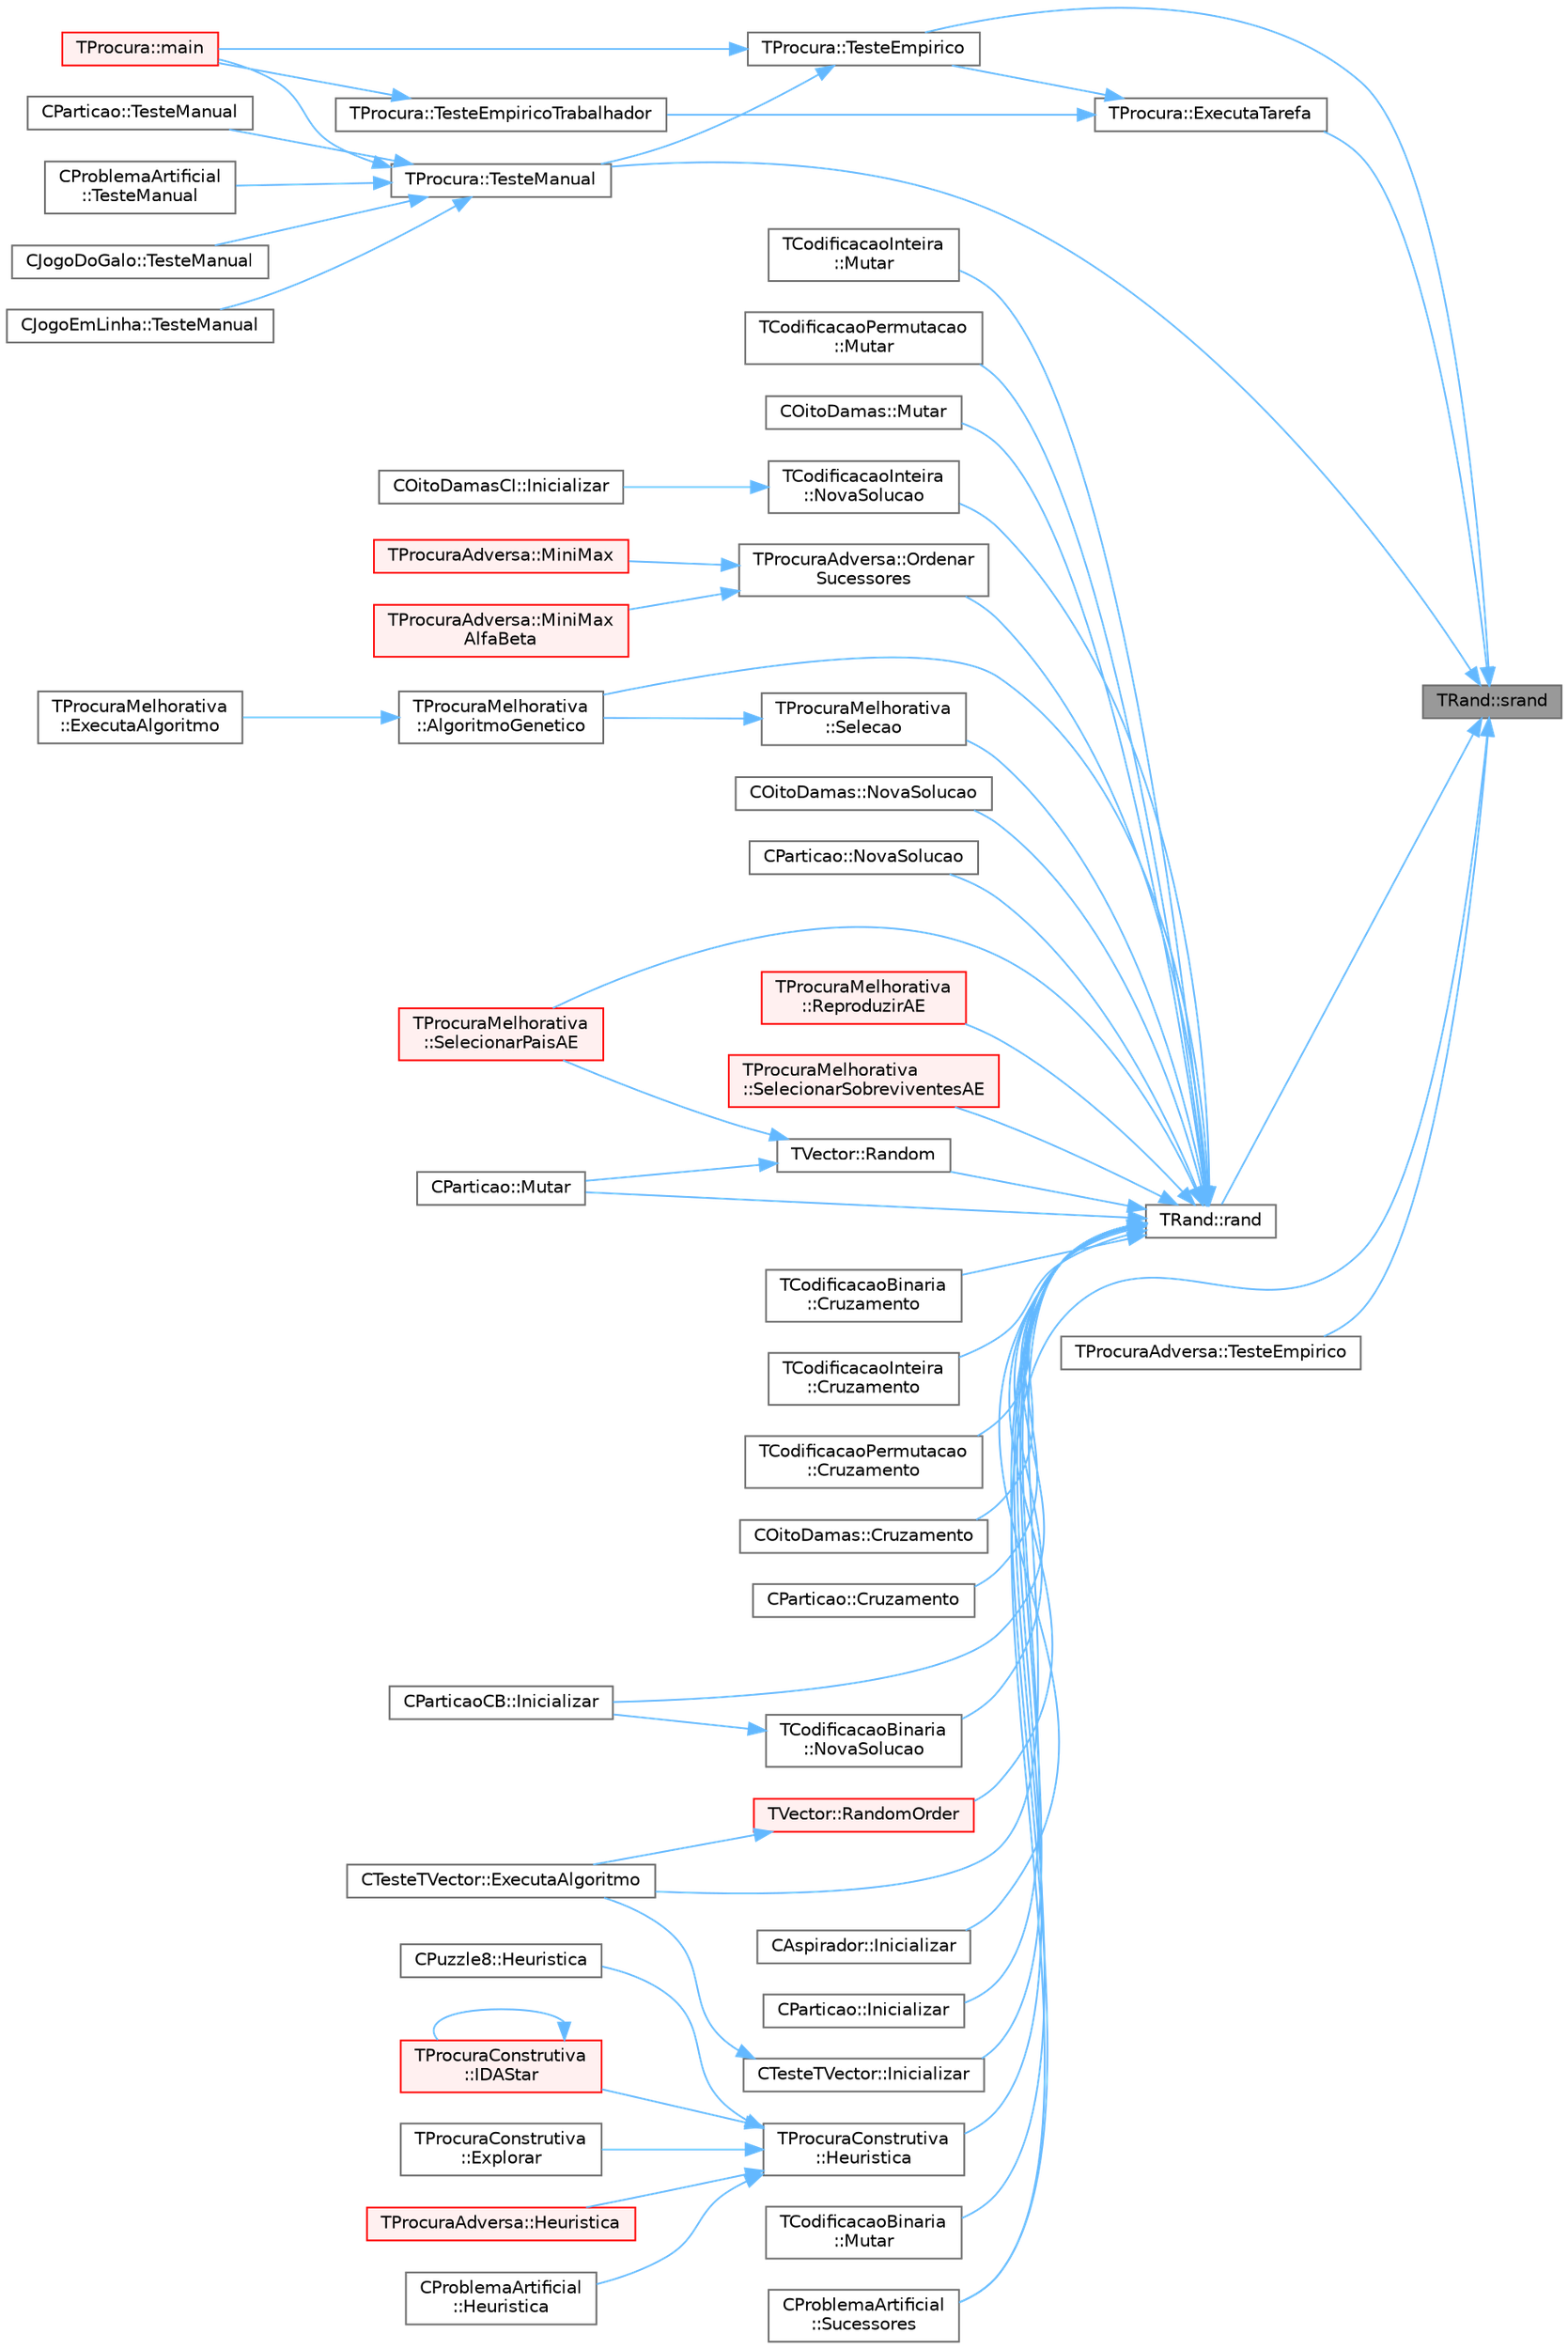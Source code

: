 digraph "TRand::srand"
{
 // LATEX_PDF_SIZE
  bgcolor="transparent";
  edge [fontname=Helvetica,fontsize=10,labelfontname=Helvetica,labelfontsize=10];
  node [fontname=Helvetica,fontsize=10,shape=box,height=0.2,width=0.4];
  rankdir="RL";
  Node1 [id="Node000001",label="TRand::srand",height=0.2,width=0.4,color="gray40", fillcolor="grey60", style="filled", fontcolor="black",tooltip="Inicializa a semente da geração pseudo-aleatória."];
  Node1 -> Node2 [id="edge1_Node000001_Node000002",dir="back",color="steelblue1",style="solid",tooltip=" "];
  Node2 [id="Node000002",label="TProcura::ExecutaTarefa",height=0.2,width=0.4,color="grey40", fillcolor="white", style="filled",URL="$classTProcura.html#a2c3c5fdff8277b04a219156dec0f068b",tooltip="Executa uma tarefa num teste empírico."];
  Node2 -> Node3 [id="edge2_Node000002_Node000003",dir="back",color="steelblue1",style="solid",tooltip=" "];
  Node3 [id="Node000003",label="TProcura::TesteEmpirico",height=0.2,width=0.4,color="grey40", fillcolor="white", style="filled",URL="$classTProcura.html#ae98922e2f7f8bb6e487af0a1e4f84336",tooltip="Executa testes empíricos, em todas as configurações guardadas, nas instâncias selecionadas."];
  Node3 -> Node4 [id="edge3_Node000003_Node000004",dir="back",color="steelblue1",style="solid",tooltip=" "];
  Node4 [id="Node000004",label="TProcura::main",height=0.2,width=0.4,color="red", fillcolor="#FFF0F0", style="filled",URL="$classTProcura.html#aad1499e49cf6757569aeabd9c3fb2a8c",tooltip="Inicializa a interação com o utilizador."];
  Node3 -> Node6 [id="edge4_Node000003_Node000006",dir="back",color="steelblue1",style="solid",tooltip=" "];
  Node6 [id="Node000006",label="TProcura::TesteManual",height=0.2,width=0.4,color="grey40", fillcolor="white", style="filled",URL="$classTProcura.html#a5fdf4e8f76e59eb83fbc274fa61e34af",tooltip="Inicializa a interação com o utilizador."];
  Node6 -> Node4 [id="edge5_Node000006_Node000004",dir="back",color="steelblue1",style="solid",tooltip=" "];
  Node6 -> Node7 [id="edge6_Node000006_Node000007",dir="back",color="steelblue1",style="solid",tooltip=" "];
  Node7 [id="Node000007",label="CJogoDoGalo::TesteManual",height=0.2,width=0.4,color="grey40", fillcolor="white", style="filled",URL="$classCJogoDoGalo.html#a113984a3801a93ebce61e0a700a413ab",tooltip="Inicializa a interação com o utilizador."];
  Node6 -> Node8 [id="edge7_Node000006_Node000008",dir="back",color="steelblue1",style="solid",tooltip=" "];
  Node8 [id="Node000008",label="CJogoEmLinha::TesteManual",height=0.2,width=0.4,color="grey40", fillcolor="white", style="filled",URL="$classCJogoEmLinha.html#ad289e94136b44c9e3e942acf64ff0449",tooltip="Inicializa a interação com o utilizador."];
  Node6 -> Node9 [id="edge8_Node000006_Node000009",dir="back",color="steelblue1",style="solid",tooltip=" "];
  Node9 [id="Node000009",label="CParticao::TesteManual",height=0.2,width=0.4,color="grey40", fillcolor="white", style="filled",URL="$classCParticao.html#aa4d328b9944991f3fc52ce0726111865",tooltip="Inicializa a interação com o utilizador."];
  Node6 -> Node10 [id="edge9_Node000006_Node000010",dir="back",color="steelblue1",style="solid",tooltip=" "];
  Node10 [id="Node000010",label="CProblemaArtificial\l::TesteManual",height=0.2,width=0.4,color="grey40", fillcolor="white", style="filled",URL="$classCProblemaArtificial.html#abaad629eb538177261df40e1e27e92ed",tooltip="Inicializa a interação com o utilizador."];
  Node2 -> Node11 [id="edge10_Node000002_Node000011",dir="back",color="steelblue1",style="solid",tooltip=" "];
  Node11 [id="Node000011",label="TProcura::TesteEmpiricoTrabalhador",height=0.2,width=0.4,color="grey40", fillcolor="white", style="filled",URL="$classTProcura.html#a1b444fbb9aa1d6bf3df277df3f289587",tooltip="Teste empírico com modo mestre-escravo (este é o escravo)"];
  Node11 -> Node4 [id="edge11_Node000011_Node000004",dir="back",color="steelblue1",style="solid",tooltip=" "];
  Node1 -> Node12 [id="edge12_Node000001_Node000012",dir="back",color="steelblue1",style="solid",tooltip=" "];
  Node12 [id="Node000012",label="TRand::rand",height=0.2,width=0.4,color="grey40", fillcolor="white", style="filled",URL="$namespaceTRand.html#a8f8ec155d796c5586198ac75eb966d4f",tooltip="Retorna o próximo valor pseudo-aleatório."];
  Node12 -> Node13 [id="edge13_Node000012_Node000013",dir="back",color="steelblue1",style="solid",tooltip=" "];
  Node13 [id="Node000013",label="TProcuraMelhorativa\l::AlgoritmoGenetico",height=0.2,width=0.4,color="grey40", fillcolor="white", style="filled",URL="$classTProcuraMelhorativa.html#a574d0ec15c8c1d3ded8db605def50616",tooltip=" "];
  Node13 -> Node14 [id="edge14_Node000013_Node000014",dir="back",color="steelblue1",style="solid",tooltip=" "];
  Node14 [id="Node000014",label="TProcuraMelhorativa\l::ExecutaAlgoritmo",height=0.2,width=0.4,color="grey40", fillcolor="white", style="filled",URL="$classTProcuraMelhorativa.html#af101526489df420431d22477e317fb33",tooltip="Executa o algoritmo com os parametros atuais."];
  Node12 -> Node15 [id="edge15_Node000012_Node000015",dir="back",color="steelblue1",style="solid",tooltip=" "];
  Node15 [id="Node000015",label="TCodificacaoBinaria\l::Cruzamento",height=0.2,width=0.4,color="grey40", fillcolor="white", style="filled",URL="$classTCodificacaoBinaria.html#ac8df002987d87aa7ecaa43e6d833bfdd",tooltip=" "];
  Node12 -> Node16 [id="edge16_Node000012_Node000016",dir="back",color="steelblue1",style="solid",tooltip=" "];
  Node16 [id="Node000016",label="TCodificacaoInteira\l::Cruzamento",height=0.2,width=0.4,color="grey40", fillcolor="white", style="filled",URL="$classTCodificacaoInteira.html#a2f8b171459b12aa418f6e4bed17af74e",tooltip=" "];
  Node12 -> Node17 [id="edge17_Node000012_Node000017",dir="back",color="steelblue1",style="solid",tooltip=" "];
  Node17 [id="Node000017",label="TCodificacaoPermutacao\l::Cruzamento",height=0.2,width=0.4,color="grey40", fillcolor="white", style="filled",URL="$classTCodificacaoPermutacao.html#a5d189994f033f59a881c985604b959dc",tooltip=" "];
  Node12 -> Node18 [id="edge18_Node000012_Node000018",dir="back",color="steelblue1",style="solid",tooltip=" "];
  Node18 [id="Node000018",label="COitoDamas::Cruzamento",height=0.2,width=0.4,color="grey40", fillcolor="white", style="filled",URL="$classCOitoDamas.html#a1d576da54373b82c1eb9c3a34c056079",tooltip=" "];
  Node12 -> Node19 [id="edge19_Node000012_Node000019",dir="back",color="steelblue1",style="solid",tooltip=" "];
  Node19 [id="Node000019",label="CParticao::Cruzamento",height=0.2,width=0.4,color="grey40", fillcolor="white", style="filled",URL="$classCParticao.html#a66758c2a7806b6c11135296959a31ad4",tooltip=" "];
  Node12 -> Node20 [id="edge20_Node000012_Node000020",dir="back",color="steelblue1",style="solid",tooltip=" "];
  Node20 [id="Node000020",label="CTesteTVector::ExecutaAlgoritmo",height=0.2,width=0.4,color="grey40", fillcolor="white", style="filled",URL="$classCTesteTVector.html#ad9d55d9cd9298196409a915b642f342c",tooltip="Executa o algoritmo de teste (a definir pelo utilizador)."];
  Node12 -> Node21 [id="edge21_Node000012_Node000021",dir="back",color="steelblue1",style="solid",tooltip=" "];
  Node21 [id="Node000021",label="TProcuraConstrutiva\l::Heuristica",height=0.2,width=0.4,color="grey40", fillcolor="white", style="filled",URL="$group__RedefinicaoSugerida.html#ga0e8bb1bd33683545dc4f8f6329548b40",tooltip="Função para calcular quanto falta para o final, o valor da heurística."];
  Node21 -> Node22 [id="edge22_Node000021_Node000022",dir="back",color="steelblue1",style="solid",tooltip=" "];
  Node22 [id="Node000022",label="TProcuraConstrutiva\l::Explorar",height=0.2,width=0.4,color="grey40", fillcolor="white", style="filled",URL="$classTProcuraConstrutiva.html#a9d8202d80510018d01a9807f3852b59f",tooltip="definir para explorar manualmente os dados (não definido em TProcura, apenas em TProcuraConstrutiva)"];
  Node21 -> Node23 [id="edge23_Node000021_Node000023",dir="back",color="steelblue1",style="solid",tooltip=" "];
  Node23 [id="Node000023",label="TProcuraAdversa::Heuristica",height=0.2,width=0.4,color="red", fillcolor="#FFF0F0", style="filled",URL="$classTProcuraAdversa.html#a75e148ba0a922339333940828366aed6",tooltip="chamar após calcular a heurística (grava o valor, dependendo da parametrização)"];
  Node21 -> Node32 [id="edge24_Node000021_Node000032",dir="back",color="steelblue1",style="solid",tooltip=" "];
  Node32 [id="Node000032",label="CProblemaArtificial\l::Heuristica",height=0.2,width=0.4,color="grey40", fillcolor="white", style="filled",URL="$classCProblemaArtificial.html#acefa1963a1703a5f092c391a13b37ff5",tooltip="Função para calcular quanto falta para o final, o valor da heurística."];
  Node21 -> Node33 [id="edge25_Node000021_Node000033",dir="back",color="steelblue1",style="solid",tooltip=" "];
  Node33 [id="Node000033",label="CPuzzle8::Heuristica",height=0.2,width=0.4,color="grey40", fillcolor="white", style="filled",URL="$classCPuzzle8.html#a273bc37daab41bce1aab45517e800d27",tooltip="Função para calcular quanto falta para o final, o valor da heurística."];
  Node21 -> Node34 [id="edge26_Node000021_Node000034",dir="back",color="steelblue1",style="solid",tooltip=" "];
  Node34 [id="Node000034",label="TProcuraConstrutiva\l::IDAStar",height=0.2,width=0.4,color="red", fillcolor="#FFF0F0", style="filled",URL="$group__ProcurasInformadas.html#gae77f9608e7988052377d7025bee7c4e8",tooltip="Executa a procura IDA*, algoritmo informado."];
  Node34 -> Node34 [id="edge27_Node000034_Node000034",dir="back",color="steelblue1",style="solid",tooltip=" "];
  Node12 -> Node36 [id="edge28_Node000012_Node000036",dir="back",color="steelblue1",style="solid",tooltip=" "];
  Node36 [id="Node000036",label="CAspirador::Inicializar",height=0.2,width=0.4,color="grey40", fillcolor="white", style="filled",URL="$classCAspirador.html#af6547f44fce58ab6cac2387ea6e5a7a4",tooltip="Coloca o objecto no estado inicial da procura."];
  Node12 -> Node37 [id="edge29_Node000012_Node000037",dir="back",color="steelblue1",style="solid",tooltip=" "];
  Node37 [id="Node000037",label="CParticao::Inicializar",height=0.2,width=0.4,color="grey40", fillcolor="white", style="filled",URL="$classCParticao.html#a9398d7eb5af933dd64c50bb09bba6400",tooltip="Coloca o objecto no estado inicial da procura."];
  Node12 -> Node38 [id="edge30_Node000012_Node000038",dir="back",color="steelblue1",style="solid",tooltip=" "];
  Node38 [id="Node000038",label="CParticaoCB::Inicializar",height=0.2,width=0.4,color="grey40", fillcolor="white", style="filled",URL="$classCParticaoCB.html#a9feb5f17582cdd0d70463072dc72d2ed",tooltip="Coloca o objecto no estado inicial da procura."];
  Node12 -> Node39 [id="edge31_Node000012_Node000039",dir="back",color="steelblue1",style="solid",tooltip=" "];
  Node39 [id="Node000039",label="CTesteTVector::Inicializar",height=0.2,width=0.4,color="grey40", fillcolor="white", style="filled",URL="$classCTesteTVector.html#ac0189d925fb44fbc3b2d0aad7660f528",tooltip="Inicializa dados e estado para teste."];
  Node39 -> Node20 [id="edge32_Node000039_Node000020",dir="back",color="steelblue1",style="solid",tooltip=" "];
  Node12 -> Node40 [id="edge33_Node000012_Node000040",dir="back",color="steelblue1",style="solid",tooltip=" "];
  Node40 [id="Node000040",label="TCodificacaoBinaria\l::Mutar",height=0.2,width=0.4,color="grey40", fillcolor="white", style="filled",URL="$classTCodificacaoBinaria.html#a6781e05ebdb49d7a5c176833eec896ce",tooltip=" "];
  Node12 -> Node41 [id="edge34_Node000012_Node000041",dir="back",color="steelblue1",style="solid",tooltip=" "];
  Node41 [id="Node000041",label="TCodificacaoInteira\l::Mutar",height=0.2,width=0.4,color="grey40", fillcolor="white", style="filled",URL="$classTCodificacaoInteira.html#a36022e923bc66ce21676872de7a850a2",tooltip=" "];
  Node12 -> Node42 [id="edge35_Node000012_Node000042",dir="back",color="steelblue1",style="solid",tooltip=" "];
  Node42 [id="Node000042",label="TCodificacaoPermutacao\l::Mutar",height=0.2,width=0.4,color="grey40", fillcolor="white", style="filled",URL="$classTCodificacaoPermutacao.html#ae5eb55f808526a48c0c8d3086d6809fd",tooltip=" "];
  Node12 -> Node43 [id="edge36_Node000012_Node000043",dir="back",color="steelblue1",style="solid",tooltip=" "];
  Node43 [id="Node000043",label="COitoDamas::Mutar",height=0.2,width=0.4,color="grey40", fillcolor="white", style="filled",URL="$classCOitoDamas.html#a6d9bf353a8467cc31d407685a06e32c9",tooltip=" "];
  Node12 -> Node44 [id="edge37_Node000012_Node000044",dir="back",color="steelblue1",style="solid",tooltip=" "];
  Node44 [id="Node000044",label="CParticao::Mutar",height=0.2,width=0.4,color="grey40", fillcolor="white", style="filled",URL="$classCParticao.html#a139752634bc38f68bd93a1adbc418977",tooltip=" "];
  Node12 -> Node45 [id="edge38_Node000012_Node000045",dir="back",color="steelblue1",style="solid",tooltip=" "];
  Node45 [id="Node000045",label="TCodificacaoBinaria\l::NovaSolucao",height=0.2,width=0.4,color="grey40", fillcolor="white", style="filled",URL="$classTCodificacaoBinaria.html#aa46563911320bf89456b47fb4767ded6",tooltip=" "];
  Node45 -> Node38 [id="edge39_Node000045_Node000038",dir="back",color="steelblue1",style="solid",tooltip=" "];
  Node12 -> Node46 [id="edge40_Node000012_Node000046",dir="back",color="steelblue1",style="solid",tooltip=" "];
  Node46 [id="Node000046",label="TCodificacaoInteira\l::NovaSolucao",height=0.2,width=0.4,color="grey40", fillcolor="white", style="filled",URL="$classTCodificacaoInteira.html#a7d2dc5819367ddacdbcf1b3e30a67d4c",tooltip=" "];
  Node46 -> Node47 [id="edge41_Node000046_Node000047",dir="back",color="steelblue1",style="solid",tooltip=" "];
  Node47 [id="Node000047",label="COitoDamasCI::Inicializar",height=0.2,width=0.4,color="grey40", fillcolor="white", style="filled",URL="$classCOitoDamasCI.html#a5c4340c008bd04f699951906166d19f2",tooltip="Coloca o objecto no estado inicial da procura."];
  Node12 -> Node48 [id="edge42_Node000012_Node000048",dir="back",color="steelblue1",style="solid",tooltip=" "];
  Node48 [id="Node000048",label="COitoDamas::NovaSolucao",height=0.2,width=0.4,color="grey40", fillcolor="white", style="filled",URL="$classCOitoDamas.html#a76a6cfab4d66232a84d6cb9dc73b7fcf",tooltip=" "];
  Node12 -> Node49 [id="edge43_Node000012_Node000049",dir="back",color="steelblue1",style="solid",tooltip=" "];
  Node49 [id="Node000049",label="CParticao::NovaSolucao",height=0.2,width=0.4,color="grey40", fillcolor="white", style="filled",URL="$classCParticao.html#a82ac73218fe065f106b5b1d3162637a1",tooltip=" "];
  Node12 -> Node50 [id="edge44_Node000012_Node000050",dir="back",color="steelblue1",style="solid",tooltip=" "];
  Node50 [id="Node000050",label="TProcuraAdversa::Ordenar\lSucessores",height=0.2,width=0.4,color="grey40", fillcolor="white", style="filled",URL="$classTProcuraAdversa.html#a369a3b5182150b22fd6deb0d46916d49",tooltip=" "];
  Node50 -> Node27 [id="edge45_Node000050_Node000027",dir="back",color="steelblue1",style="solid",tooltip=" "];
  Node27 [id="Node000027",label="TProcuraAdversa::MiniMax",height=0.2,width=0.4,color="red", fillcolor="#FFF0F0", style="filled",URL="$classTProcuraAdversa.html#a4d8542bcb03f17da8aa3038384104f24",tooltip="retorna o valor do estado actual, apos procura de profundidade nivel"];
  Node50 -> Node31 [id="edge46_Node000050_Node000031",dir="back",color="steelblue1",style="solid",tooltip=" "];
  Node31 [id="Node000031",label="TProcuraAdversa::MiniMax\lAlfaBeta",height=0.2,width=0.4,color="red", fillcolor="#FFF0F0", style="filled",URL="$classTProcuraAdversa.html#adb3f857b1c8b3ee26682e335dc6ed601",tooltip="retorna o valor do estado actual, apos procura de profundidade nivel. Idêntico a MiniMax"];
  Node12 -> Node51 [id="edge47_Node000012_Node000051",dir="back",color="steelblue1",style="solid",tooltip=" "];
  Node51 [id="Node000051",label="TVector::Random",height=0.2,width=0.4,color="grey40", fillcolor="white", style="filled",URL="$classTVector.html#a769c6a55b72a463fd2313fbd638c7234",tooltip=" "];
  Node51 -> Node44 [id="edge48_Node000051_Node000044",dir="back",color="steelblue1",style="solid",tooltip=" "];
  Node51 -> Node52 [id="edge49_Node000051_Node000052",dir="back",color="steelblue1",style="solid",tooltip=" "];
  Node52 [id="Node000052",label="TProcuraMelhorativa\l::SelecionarPaisAE",height=0.2,width=0.4,color="red", fillcolor="#FFF0F0", style="filled",URL="$classTProcuraMelhorativa.html#a35e3a8f92ef41a8941f75ceee20e13bb",tooltip=" "];
  Node12 -> Node54 [id="edge50_Node000012_Node000054",dir="back",color="steelblue1",style="solid",tooltip=" "];
  Node54 [id="Node000054",label="TVector::RandomOrder",height=0.2,width=0.4,color="red", fillcolor="#FFF0F0", style="filled",URL="$classTVector.html#a528c30196e28424fcac4386b873a6e11",tooltip="Coloca os elementos em ordem aleatória (Fisher–Yates shuffle)."];
  Node54 -> Node20 [id="edge51_Node000054_Node000020",dir="back",color="steelblue1",style="solid",tooltip=" "];
  Node12 -> Node59 [id="edge52_Node000012_Node000059",dir="back",color="steelblue1",style="solid",tooltip=" "];
  Node59 [id="Node000059",label="TProcuraMelhorativa\l::ReproduzirAE",height=0.2,width=0.4,color="red", fillcolor="#FFF0F0", style="filled",URL="$classTProcuraMelhorativa.html#a63e8ac07e1d712645b9038cd72aa133b",tooltip=" "];
  Node12 -> Node60 [id="edge53_Node000012_Node000060",dir="back",color="steelblue1",style="solid",tooltip=" "];
  Node60 [id="Node000060",label="TProcuraMelhorativa\l::Selecao",height=0.2,width=0.4,color="grey40", fillcolor="white", style="filled",URL="$classTProcuraMelhorativa.html#abc3412ac90e57f6c25b3c609fcc93d62",tooltip=" "];
  Node60 -> Node13 [id="edge54_Node000060_Node000013",dir="back",color="steelblue1",style="solid",tooltip=" "];
  Node12 -> Node52 [id="edge55_Node000012_Node000052",dir="back",color="steelblue1",style="solid",tooltip=" "];
  Node12 -> Node61 [id="edge56_Node000012_Node000061",dir="back",color="steelblue1",style="solid",tooltip=" "];
  Node61 [id="Node000061",label="TProcuraMelhorativa\l::SelecionarSobreviventesAE",height=0.2,width=0.4,color="red", fillcolor="#FFF0F0", style="filled",URL="$classTProcuraMelhorativa.html#a083b961ed7ed1483625559d068755a7f",tooltip=" "];
  Node12 -> Node62 [id="edge57_Node000012_Node000062",dir="back",color="steelblue1",style="solid",tooltip=" "];
  Node62 [id="Node000062",label="CProblemaArtificial\l::Sucessores",height=0.2,width=0.4,color="grey40", fillcolor="white", style="filled",URL="$classCProblemaArtificial.html#a8ecd3995c8ce751d5da10cc20709175c",tooltip="Coloca em sucessores a lista de estados sucessores."];
  Node1 -> Node62 [id="edge58_Node000001_Node000062",dir="back",color="steelblue1",style="solid",tooltip=" "];
  Node1 -> Node29 [id="edge59_Node000001_Node000029",dir="back",color="steelblue1",style="solid",tooltip=" "];
  Node29 [id="Node000029",label="TProcuraAdversa::TesteEmpirico",height=0.2,width=0.4,color="grey40", fillcolor="white", style="filled",URL="$classTProcuraAdversa.html#a4b4a40d5c7e79fba24bc562d6e934fd8",tooltip=" "];
  Node1 -> Node3 [id="edge60_Node000001_Node000003",dir="back",color="steelblue1",style="solid",tooltip=" "];
  Node1 -> Node6 [id="edge61_Node000001_Node000006",dir="back",color="steelblue1",style="solid",tooltip=" "];
}
